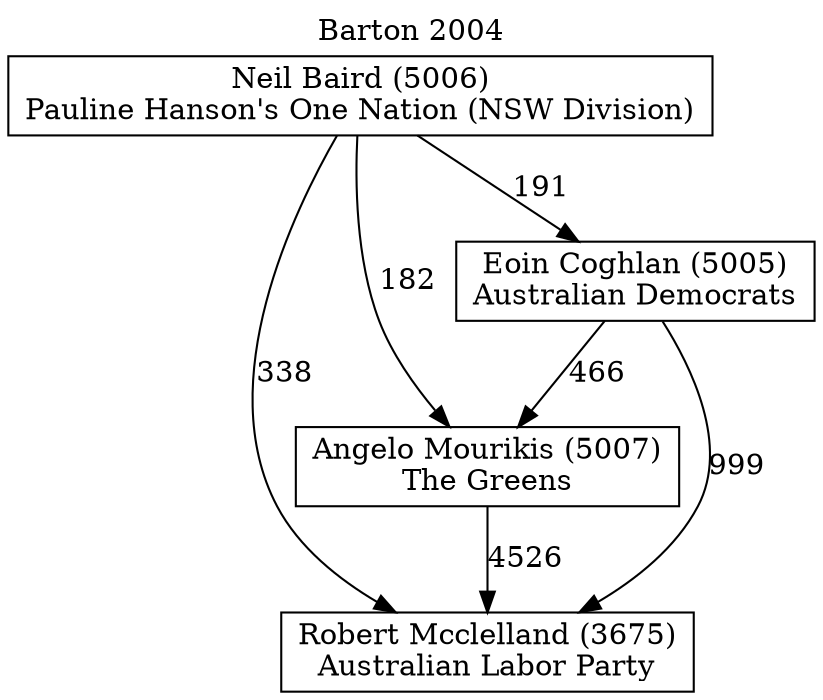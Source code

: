 // House preference flow
digraph "Robert Mcclelland (3675)_Barton_2004" {
	graph [label="Barton 2004" labelloc=t mclimit=10]
	node [shape=box]
	"Robert Mcclelland (3675)" [label="Robert Mcclelland (3675)
Australian Labor Party"]
	"Angelo Mourikis (5007)" [label="Angelo Mourikis (5007)
The Greens"]
	"Eoin Coghlan (5005)" [label="Eoin Coghlan (5005)
Australian Democrats"]
	"Neil Baird (5006)" [label="Neil Baird (5006)
Pauline Hanson's One Nation (NSW Division)"]
	"Angelo Mourikis (5007)" -> "Robert Mcclelland (3675)" [label=4526]
	"Eoin Coghlan (5005)" -> "Angelo Mourikis (5007)" [label=466]
	"Neil Baird (5006)" -> "Eoin Coghlan (5005)" [label=191]
	"Eoin Coghlan (5005)" -> "Robert Mcclelland (3675)" [label=999]
	"Neil Baird (5006)" -> "Robert Mcclelland (3675)" [label=338]
	"Neil Baird (5006)" -> "Angelo Mourikis (5007)" [label=182]
}
